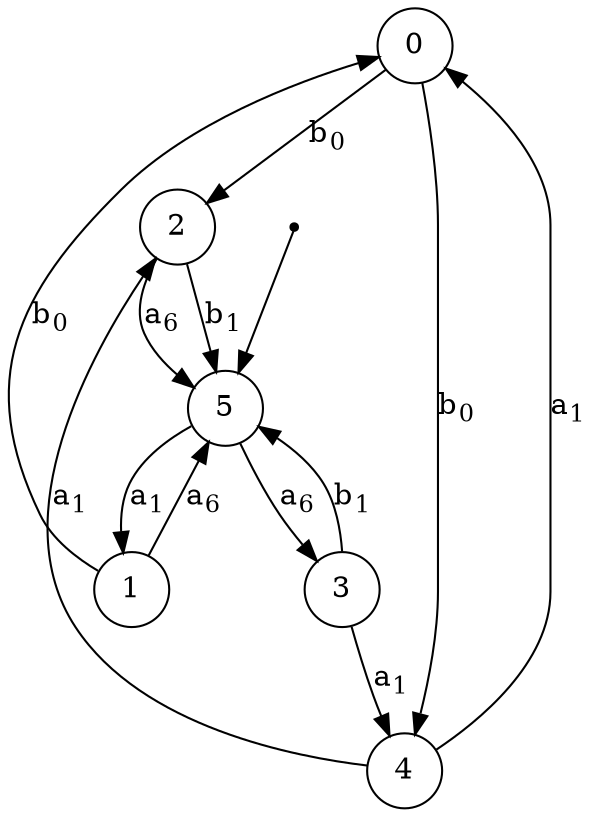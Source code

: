 digraph G {
"n0"[label= <0> shape=circle color="black" style=wedged fillcolor="white" style=filled];
"n1"[label= <1> shape=circle color="black" style=wedged fillcolor="white" style=filled];
"n2"[label= <2> shape=circle color="black" style=wedged fillcolor="white" style=filled];
"n3"[label= <3> shape=circle color="black" style=wedged fillcolor="white" style=filled];
"n4"[label= <4> shape=circle color="black" style=wedged fillcolor="white" style=filled];
"n5"[label= <5> shape=circle color="black" style=wedged fillcolor="white" style=filled];
"ArbitraryUnusedNameNoWorriesJustGrooving6"[fontSize=1 shape=point];
{"ArbitraryUnusedNameNoWorriesJustGrooving6"}->{"n5"};
{"n0"}->{"n2"}[label = <b<sub>0</sub>> color="black" arrowhead="normal" style=""];
{"n0"}->{"n4"}[label = <b<sub>0</sub>> color="black" arrowhead="normal" style=""];
{"n1"}->{"n0"}[label = <b<sub>0</sub>> color="black" arrowhead="normal" style=""];
{"n1"}->{"n5"}[label = <a<sub>6</sub>> color="black" arrowhead="normal" style=""];
{"n2"}->{"n5"}[label = <a<sub>6</sub>> color="black" arrowhead="normal" style=""];
{"n2"}->{"n5"}[label = <b<sub>1</sub>> color="black" arrowhead="normal" style=""];
{"n3"}->{"n4"}[label = <a<sub>1</sub>> color="black" arrowhead="normal" style=""];
{"n3"}->{"n5"}[label = <b<sub>1</sub>> color="black" arrowhead="normal" style=""];
{"n4"}->{"n2"}[label = <a<sub>1</sub>> color="black" arrowhead="normal" style=""];
{"n4"}->{"n0"}[label = <a<sub>1</sub>> color="black" arrowhead="normal" style=""];
{"n5"}->{"n3"}[label = <a<sub>6</sub>> color="black" arrowhead="normal" style=""];
{"n5"}->{"n1"}[label = <a<sub>1</sub>> color="black" arrowhead="normal" style=""];
}
